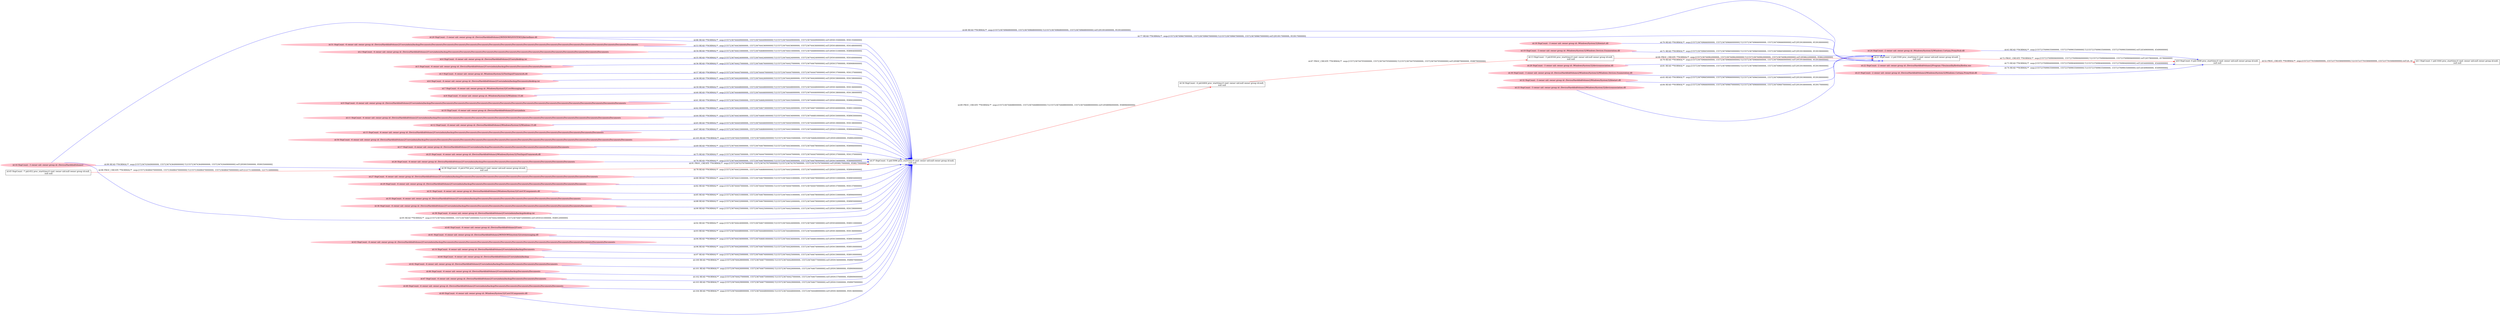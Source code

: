 digraph  {
rankdir=LR
"0"[color=black,label="id:0 HopCount: 0 pid:1608 proc_starttime:0 cmd: owner uid:null owner group id:null,\n null null", shape=box,style=solid];
"1"[color=black,label="id:1 HopCount: 1 pid:1644 proc_starttime:0 cmd: owner uid:null owner group id:null,\n null null", shape=box,style=solid];
"0" -> "1" [id=52,__obj="PROC_CREATE"color=red,label="id:52 PROC_CREATE **NORMAL**  seqs:[1557237703584000000, 1557237703584000000] T:[1557237703584000000, 1557237703584000000] relT:[0, 0]",style=solid];
"51"[color=pink,label="id:51 HopCount: -6 owner uid: owner group id: /Device/HarddiskVolume2/Users/admin/backup/Documents/Documents/Documents/Documents/Documents/Documents/Documents/Documents/Documents/Documents/Documents/Documents/Documents/Documents/Documents/Documents/Documents/Documents/Documents ", shape=oval,style=filled];
"37"[color=black,label="id:37 HopCount: -5 pid:5096 proc_starttime:0 cmd: owner uid:null owner group id:null,\n null null", shape=box,style=solid];
"51" -> "37" [id=53,__obj="READ"color=blue,label="id:53 READ **NORMAL**  seqs:[1557236744436000000, 1557236744436000000] T:[1557236744436000000, 1557236744436000000] relT:[959148000000, 959148000000]",style=solid];
"2"[color=pink,label="id:2 HopCount: -6 owner uid: owner group id: /Device/HarddiskVolume2/Users/admin/backup/Documents/Documents/Documents/Documents/Documents/Documents/Documents/Documents/Documents/Documents/Documents/Documents/Documents/Documents ", shape=oval,style=filled];
"2" -> "37" [id=54,__obj="READ"color=blue,label="id:54 READ **NORMAL**  seqs:[1557236744433000000, 1557236744680000000] T:[1557236744433000000, 1557236744680000000] relT:[959151000000, 958904000000]",style=solid];
"4"[color=pink,label="id:4 HopCount: -6 owner uid: owner group id: /Device/HarddiskVolume2/Users/desktop.ini ", shape=oval,style=filled];
"4" -> "37" [id=55,__obj="READ"color=blue,label="id:55 READ **NORMAL**  seqs:[1557236744424000000, 1557236744424000000] T:[1557236744424000000, 1557236744424000000] relT:[959160000000, 959160000000]",style=solid];
"5"[color=pink,label="id:5 HopCount: -6 owner uid: owner group id: /Device/HarddiskVolume2/Users/admin/backup/Documents/Documents/Documents/Documents ", shape=oval,style=filled];
"5" -> "37" [id=56,__obj="READ"color=blue,label="id:56 READ **NORMAL**  seqs:[1557236744427000000, 1557236744676000000] T:[1557236744427000000, 1557236744676000000] relT:[959157000000, 958908000000]",style=solid];
"3"[color=pink,label="id:3 HopCount: -6 owner uid: owner group id: /Windows/System32/TextInputFramework.dll ", shape=oval,style=filled];
"3" -> "37" [id=57,__obj="READ"color=blue,label="id:57 READ **NORMAL**  seqs:[1557236744447000000, 1557236744447000000] T:[1557236744447000000, 1557236744447000000] relT:[959137000000, 959137000000]",style=solid];
"6"[color=pink,label="id:6 HopCount: -6 owner uid: owner group id: /Device/HarddiskVolume2/Users/admin/backup/Documents/desktop.ini ", shape=oval,style=filled];
"6" -> "37" [id=58,__obj="READ"color=blue,label="id:58 READ **NORMAL**  seqs:[1557236744426000000, 1557236744426000000] T:[1557236744426000000, 1557236744426000000] relT:[959158000000, 959158000000]",style=solid];
"7"[color=pink,label="id:7 HopCount: -6 owner uid: owner group id: /Windows/System32/CoreMessaging.dll ", shape=oval,style=filled];
"7" -> "37" [id=59,__obj="READ"color=blue,label="id:59 READ **NORMAL**  seqs:[1557236744448000000, 1557236744448000000] T:[1557236744448000000, 1557236744448000000] relT:[959136000000, 959136000000]",style=solid];
"8"[color=pink,label="id:8 HopCount: -6 owner uid: owner group id: /Windows/System32/Windows.UI.dll ", shape=oval,style=filled];
"8" -> "37" [id=60,__obj="READ"color=blue,label="id:60 READ **NORMAL**  seqs:[1557236744446000000, 1557236744446000000] T:[1557236744446000000, 1557236744446000000] relT:[959138000000, 959138000000]",style=solid];
"9"[color=pink,label="id:9 HopCount: -6 owner uid: owner group id: /Device/HarddiskVolume2/Users/admin/backup/Documents/Documents/Documents/Documents/Documents/Documents/Documents/Documents/Documents/Documents/Documents/Documents/Documents/Documents/Documents/Documents/Documents ", shape=oval,style=filled];
"9" -> "37" [id=61,__obj="READ"color=blue,label="id:61 READ **NORMAL**  seqs:[1557236744435000000, 1557236744682000000] T:[1557236744435000000, 1557236744682000000] relT:[959149000000, 958902000000]",style=solid];
"10"[color=pink,label="id:10 HopCount: -6 owner uid: owner group id: /Device/HarddiskVolume2/Users/admin ", shape=oval,style=filled];
"10" -> "37" [id=62,__obj="READ"color=blue,label="id:62 READ **NORMAL**  seqs:[1557236744424000000, 1557236744673000000] T:[1557236744424000000, 1557236744673000000] relT:[959160000000, 958911000000]",style=solid];
"24"[color=pink,label="id:24 HopCount: -2 owner uid: owner group id: /Windows/System32/Windows.Cortana.ProxyStub.dll ", shape=oval,style=filled];
"24" -> "0" [id=63,__obj="READ"color=blue,label="id:63 READ **NORMAL**  seqs:[1557237699035000000, 1557237699035000000] T:[1557237699035000000, 1557237699035000000] relT:[4549000000, 4549000000]",style=solid];
"11"[color=pink,label="id:11 HopCount: -6 owner uid: owner group id: /Device/HarddiskVolume2/Users/admin/backup/Documents/Documents/Documents/Documents/Documents/Documents/Documents/Documents/Documents/Documents/Documents/Documents/Documents/Documents/Documents/Documents ", shape=oval,style=filled];
"11" -> "37" [id=64,__obj="READ"color=blue,label="id:64 READ **NORMAL**  seqs:[1557236744434000000, 1557236744681000000] T:[1557236744434000000, 1557236744681000000] relT:[959150000000, 958903000000]",style=solid];
"12"[color=pink,label="id:12 HopCount: -6 owner uid: owner group id: /Device/HarddiskVolume2/Windows/System32/Windows.UI.dll ", shape=oval,style=filled];
"12" -> "37" [id=65,__obj="READ"color=blue,label="id:65 READ **NORMAL**  seqs:[1557236744445000000, 1557236744446000000] T:[1557236744445000000, 1557236744446000000] relT:[959139000000, 959138000000]",style=solid];
"13"[color=black,label="id:13 HopCount: -3 pid:8164 proc_starttime:0 cmd: owner uid:null owner group id:null,\n null null", shape=box,style=solid];
"21"[color=black,label="id:21 HopCount: -2 pid:5500 proc_starttime:0 cmd: owner uid:null owner group id:null,\n null null", shape=box,style=solid];
"13" -> "21" [id=66,__obj="PROC_CREATE"color=red,label="id:66 PROC_CREATE **NORMAL**  seqs:[1557236744962000000, 1557236744962000000] T:[1557236744962000000, 1557236744962000000] relT:[958622000000, 958622000000]",style=solid];
"15"[color=pink,label="id:15 HopCount: -6 owner uid: owner group id: /Device/HarddiskVolume2/Users/admin/backup/Documents/Documents/Documents/Documents/Documents/Documents/Documents/Documents/Documents/Documents/Documents/Documents/Documents ", shape=oval,style=filled];
"15" -> "37" [id=67,__obj="READ"color=blue,label="id:67 READ **NORMAL**  seqs:[1557236744433000000, 1557236744680000000] T:[1557236744433000000, 1557236744680000000] relT:[959151000000, 958904000000]",style=solid];
"16"[color=pink,label="id:16 HopCount: -3 owner uid: owner group id: /Device/HarddiskVolume2 ", shape=oval,style=filled];
"16" -> "21" [id=68,__obj="READ"color=blue,label="id:68 READ **NORMAL**  seqs:[1557236749668000000, 1557236749668000000] T:[1557236749668000000, 1557236749668000000] relT:[953916000000, 953916000000]",style=solid];
"17"[color=pink,label="id:17 HopCount: -6 owner uid: owner group id: /Device/HarddiskVolume2/Users/admin/backup/Documents/Documents/Documents/Documents/Documents/Documents/Documents ", shape=oval,style=filled];
"17" -> "37" [id=69,__obj="READ"color=blue,label="id:69 READ **NORMAL**  seqs:[1557236744430000000, 1557236744678000000] T:[1557236744430000000, 1557236744678000000] relT:[959154000000, 958906000000]",style=solid];
"18"[color=pink,label="id:18 HopCount: -3 owner uid: owner group id: /Windows/System32/biwinrt.dll ", shape=oval,style=filled];
"18" -> "21" [id=70,__obj="READ"color=blue,label="id:70 READ **NORMAL**  seqs:[1557236749666000000, 1557236749666000000] T:[1557236749666000000, 1557236749666000000] relT:[953918000000, 953918000000]",style=solid];
"19"[color=pink,label="id:19 HopCount: -3 owner uid: owner group id: /Windows/System32/Windows.Devices.Enumeration.dll ", shape=oval,style=filled];
"19" -> "21" [id=71,__obj="READ"color=blue,label="id:71 READ **NORMAL**  seqs:[1557236749665000000, 1557236749665000000] T:[1557236749665000000, 1557236749665000000] relT:[953919000000, 953919000000]",style=solid];
"21" -> "0" [id=72,__obj="PROC_CREATE"color=red,label="id:72 PROC_CREATE **NORMAL**  seqs:[1557237699006000000, 1557237699006000000] T:[1557237699006000000, 1557237699006000000] relT:[4578000000, 4578000000]",style=solid];
"22"[color=pink,label="id:22 HopCount: -2 owner uid: owner group id: /Device/HarddiskVolume2/Program Files/mozilla/firefox/firefox.exe ", shape=oval,style=filled];
"22" -> "0" [id=73,__obj="READ"color=blue,label="id:73 READ **NORMAL**  seqs:[1557237699040000000, 1557237699040000000] T:[1557237699040000000, 1557237699040000000] relT:[4544000000, 4544000000]",style=solid];
"23"[color=pink,label="id:23 HopCount: -2 owner uid: owner group id: /Device/HarddiskVolume2/Windows/System32/Windows.Cortana.ProxyStub.dll ", shape=oval,style=filled];
"23" -> "0" [id=74,__obj="READ"color=blue,label="id:74 READ **NORMAL**  seqs:[1557237699035000000, 1557237699035000000] T:[1557237699035000000, 1557237699035000000] relT:[4549000000, 4549000000]",style=solid];
"25"[color=pink,label="id:25 HopCount: -6 owner uid: owner group id: /Device/HarddiskVolume2/Windows/System32/TextInputFramework.dll ", shape=oval,style=filled];
"25" -> "37" [id=75,__obj="READ"color=blue,label="id:75 READ **NORMAL**  seqs:[1557236744447000000, 1557236744447000000] T:[1557236744447000000, 1557236744447000000] relT:[959137000000, 959137000000]",style=solid];
"26"[color=pink,label="id:26 HopCount: -6 owner uid: owner group id: /Device/HarddiskVolume2/Users/admin/backup/Documents/Documents/Documents/Documents/Documents/Documents/Documents/Documents ", shape=oval,style=filled];
"26" -> "37" [id=76,__obj="READ"color=blue,label="id:76 READ **NORMAL**  seqs:[1557236744430000000, 1557236744678000000] T:[1557236744430000000, 1557236744678000000] relT:[959154000000, 958906000000]",style=solid];
"20"[color=pink,label="id:20 HopCount: -3 owner uid: owner group id: /Device/HarddiskVolume2/WINDOWS/SYSTEM32/kernelbase.dll ", shape=oval,style=filled];
"20" -> "21" [id=77,__obj="READ"color=blue,label="id:77 READ **NORMAL**  seqs:[1557236749667000000, 1557236749667000000] T:[1557236749667000000, 1557236749667000000] relT:[953917000000, 953917000000]",style=solid];
"27"[color=pink,label="id:27 HopCount: -6 owner uid: owner group id: /Device/HarddiskVolume2/Users/admin/backup/Documents/Documents/Documents/Documents/Documents/Documents/Documents/Documents/Documents/Documents/Documents/Documents ", shape=oval,style=filled];
"27" -> "37" [id=78,__obj="READ"color=blue,label="id:78 READ **NORMAL**  seqs:[1557236744432000000, 1557236744680000000] T:[1557236744432000000, 1557236744680000000] relT:[959152000000, 958904000000]",style=solid];
"28"[color=pink,label="id:28 HopCount: -3 owner uid: owner group id: /Windows/System32/deviceassociation.dll ", shape=oval,style=filled];
"28" -> "21" [id=79,__obj="READ"color=blue,label="id:79 READ **NORMAL**  seqs:[1557236749666000000, 1557236749666000000] T:[1557236749666000000, 1557236749666000000] relT:[953918000000, 953918000000]",style=solid];
"29"[color=pink,label="id:29 HopCount: -6 owner uid: owner group id: /Device/HarddiskVolume2/Users/admin/backup/Documents/Documents/Documents/Documents/Documents/Documents/Documents/Documents/Documents/Documents ", shape=oval,style=filled];
"29" -> "37" [id=80,__obj="READ"color=blue,label="id:80 READ **NORMAL**  seqs:[1557236744431000000, 1557236744679000000] T:[1557236744431000000, 1557236744679000000] relT:[959153000000, 958905000000]",style=solid];
"30"[color=pink,label="id:30 HopCount: -3 owner uid: owner group id: /Device/HarddiskVolume2/Windows/System32/Windows.Devices.Enumeration.dll ", shape=oval,style=filled];
"30" -> "21" [id=81,__obj="READ"color=blue,label="id:81 READ **NORMAL**  seqs:[1557236749665000000, 1557236749665000000] T:[1557236749665000000, 1557236749665000000] relT:[953919000000, 953919000000]",style=solid];
"31"[color=pink,label="id:31 HopCount: -6 owner uid: owner group id: /Device/HarddiskVolume2/Windows/System32/CoreUIComponents.dll ", shape=oval,style=filled];
"31" -> "37" [id=82,__obj="READ"color=blue,label="id:82 READ **NORMAL**  seqs:[1557236744447000000, 1557236744447000000] T:[1557236744447000000, 1557236744447000000] relT:[959137000000, 959137000000]",style=solid];
"32"[color=pink,label="id:32 HopCount: -3 owner uid: owner group id: /Device/HarddiskVolume2/Windows/System32/biwinrt.dll ", shape=oval,style=filled];
"32" -> "21" [id=83,__obj="READ"color=blue,label="id:83 READ **NORMAL**  seqs:[1557236749665000000, 1557236749666000000] T:[1557236749665000000, 1557236749666000000] relT:[953919000000, 953918000000]",style=solid];
"33"[color=pink,label="id:33 HopCount: -3 owner uid: owner group id: /Device/HarddiskVolume2/Windows/System32/deviceassociation.dll ", shape=oval,style=filled];
"33" -> "21" [id=84,__obj="READ"color=blue,label="id:84 READ **NORMAL**  seqs:[1557236749666000000, 1557236749667000000] T:[1557236749666000000, 1557236749667000000] relT:[953918000000, 953917000000]",style=solid];
"35"[color=pink,label="id:35 HopCount: -6 owner uid: owner group id: /Device/HarddiskVolume2/Users/admin/backup/Documents/Documents/Documents/Documents/Documents/Documents/Documents/Documents/Documents ", shape=oval,style=filled];
"35" -> "37" [id=85,__obj="READ"color=blue,label="id:85 READ **NORMAL**  seqs:[1557236744431000000, 1557236744678000000] T:[1557236744431000000, 1557236744678000000] relT:[959153000000, 958906000000]",style=solid];
"20" -> "37" [id=86,__obj="READ"color=blue,label="id:86 READ **NORMAL**  seqs:[1557236744449000000, 1557236744449000000] T:[1557236744449000000, 1557236744449000000] relT:[959135000000, 959135000000]",style=solid];
"34"[color=black,label="id:34 HopCount: -4 pid:6404 proc_starttime:0 cmd: owner uid:null owner group id:null,\n null null", shape=box,style=solid];
"34" -> "13" [id=87,__obj="PROC_CREATE"color=red,label="id:87 PROC_CREATE **NORMAL**  seqs:[1557236744705000000, 1557236744705000000] T:[1557236744705000000, 1557236744705000000] relT:[958879000000, 958879000000]",style=solid];
"36"[color=pink,label="id:36 HopCount: -6 owner uid: owner group id: /Device/HarddiskVolume2/Users/admin/backup/Documents/Documents/Documents/Documents/Documents/Documents/Documents/Documents/Documents/Documents/Documents ", shape=oval,style=filled];
"36" -> "37" [id=88,__obj="READ"color=blue,label="id:88 READ **NORMAL**  seqs:[1557236744432000000, 1557236744679000000] T:[1557236744432000000, 1557236744679000000] relT:[959152000000, 958905000000]",style=solid];
"37" -> "34" [id=89,__obj="PROC_CREATE"color=red,label="id:89 PROC_CREATE **NORMAL**  seqs:[1557236744688000000, 1557236744688000000] T:[1557236744688000000, 1557236744688000000] relT:[958896000000, 958896000000]",style=solid];
"38"[color=pink,label="id:38 HopCount: -6 owner uid: owner group id: /Device/HarddiskVolume2/Users/admin/backup/desktop.ini ", shape=oval,style=filled];
"38" -> "37" [id=90,__obj="READ"color=blue,label="id:90 READ **NORMAL**  seqs:[1557236744425000000, 1557236744425000000] T:[1557236744425000000, 1557236744425000000] relT:[959159000000, 959159000000]",style=solid];
"39"[color=black,label="id:39 HopCount: -6 pid:4704 proc_starttime:0 cmd: owner uid:null owner group id:null,\n null null", shape=box,style=solid];
"39" -> "37" [id=91,__obj="PROC_CREATE"color=red,label="id:91 PROC_CREATE **NORMAL**  seqs:[1557236743767000000, 1557236743767000000] T:[1557236743767000000, 1557236743767000000] relT:[959817000000, 959817000000]",style=solid];
"40"[color=pink,label="id:40 HopCount: -6 owner uid: owner group id: /Device/HarddiskVolume2/Users ", shape=oval,style=filled];
"40" -> "37" [id=92,__obj="READ"color=blue,label="id:92 READ **NORMAL**  seqs:[1557236744424000000, 1557236744673000000] T:[1557236744424000000, 1557236744673000000] relT:[959160000000, 958911000000]",style=solid];
"41"[color=pink,label="id:41 HopCount: -6 owner uid: owner group id: /Device/HarddiskVolume2/WINDOWS/system32/coremessaging.dll ", shape=oval,style=filled];
"41" -> "37" [id=93,__obj="READ"color=blue,label="id:93 READ **NORMAL**  seqs:[1557236744448000000, 1557236744448000000] T:[1557236744448000000, 1557236744448000000] relT:[959136000000, 959136000000]",style=solid];
"43"[color=pink,label="id:43 HopCount: -6 owner uid: owner group id: /Device/HarddiskVolume2/Users/admin/backup/Documents/Documents/Documents/Documents/Documents/Documents/Documents/Documents/Documents/Documents/Documents/Documents/Documents/Documents/Documents ", shape=oval,style=filled];
"43" -> "37" [id=94,__obj="READ"color=blue,label="id:94 READ **NORMAL**  seqs:[1557236744434000000, 1557236744681000000] T:[1557236744434000000, 1557236744681000000] relT:[959150000000, 958903000000]",style=solid];
"16" -> "37" [id=95,__obj="READ"color=blue,label="id:95 READ **NORMAL**  seqs:[1557236744423000000, 1557236744672000000] T:[1557236744423000000, 1557236744672000000] relT:[959161000000, 958912000000]",style=solid];
"14"[color=pink,label="id:14 HopCount: -6 owner uid: owner group id: /Device/HarddiskVolume2/Users/admin/backup/Documents ", shape=oval,style=filled];
"14" -> "37" [id=96,__obj="READ"color=blue,label="id:96 READ **NORMAL**  seqs:[1557236744426000000, 1557236744674000000] T:[1557236744426000000, 1557236744674000000] relT:[959158000000, 958910000000]",style=solid];
"44"[color=pink,label="id:44 HopCount: -6 owner uid: owner group id: /Device/HarddiskVolume2/Users/admin/backup ", shape=oval,style=filled];
"44" -> "37" [id=97,__obj="READ"color=blue,label="id:97 READ **NORMAL**  seqs:[1557236744425000000, 1557236744674000000] T:[1557236744425000000, 1557236744674000000] relT:[959159000000, 958910000000]",style=solid];
"45"[color=black,label="id:45 HopCount: -7 pid:452 proc_starttime:0 cmd: owner uid:null owner group id:null,\n null null", shape=box,style=solid];
"45" -> "39" [id=98,__obj="PROC_CREATE"color=red,label="id:98 PROC_CREATE **NORMAL**  seqs:[1557236486470000000, 1557236486470000000] T:[1557236486470000000, 1557236486470000000] relT:[1217114000000, 1217114000000]",style=solid];
"16" -> "39" [id=99,__obj="READ"color=blue,label="id:99 READ **NORMAL**  seqs:[1557236743649000000, 1557236743649000000] T:[1557236743649000000, 1557236743649000000] relT:[959935000000, 959935000000]",style=solid];
"42"[color=pink,label="id:42 HopCount: -6 owner uid: owner group id: /Device/HarddiskVolume2/Users/admin/backup/Documents/Documents/Documents/Documents/Documents ", shape=oval,style=filled];
"42" -> "37" [id=100,__obj="READ"color=blue,label="id:100 READ **NORMAL**  seqs:[1557236744428000000, 1557236744677000000] T:[1557236744428000000, 1557236744677000000] relT:[959156000000, 958907000000]",style=solid];
"46"[color=pink,label="id:46 HopCount: -6 owner uid: owner group id: /Device/HarddiskVolume2/Users/admin/backup/Documents/Documents ", shape=oval,style=filled];
"46" -> "37" [id=101,__obj="READ"color=blue,label="id:101 READ **NORMAL**  seqs:[1557236744426000000, 1557236744675000000] T:[1557236744426000000, 1557236744675000000] relT:[959158000000, 958909000000]",style=solid];
"47"[color=pink,label="id:47 HopCount: -6 owner uid: owner group id: /Device/HarddiskVolume2/Users/admin/backup/Documents/Documents/Documents ", shape=oval,style=filled];
"47" -> "37" [id=102,__obj="READ"color=blue,label="id:102 READ **NORMAL**  seqs:[1557236744427000000, 1557236744675000000] T:[1557236744427000000, 1557236744675000000] relT:[959157000000, 958909000000]",style=solid];
"48"[color=pink,label="id:48 HopCount: -6 owner uid: owner group id: /Device/HarddiskVolume2/Users/admin/backup/Documents/Documents/Documents/Documents/Documents/Documents ", shape=oval,style=filled];
"48" -> "37" [id=103,__obj="READ"color=blue,label="id:103 READ **NORMAL**  seqs:[1557236744429000000, 1557236744677000000] T:[1557236744429000000, 1557236744677000000] relT:[959155000000, 958907000000]",style=solid];
"49"[color=pink,label="id:49 HopCount: -6 owner uid: owner group id: /Windows/System32/CoreUIComponents.dll ", shape=oval,style=filled];
"49" -> "37" [id=104,__obj="READ"color=blue,label="id:104 READ **NORMAL**  seqs:[1557236744448000000, 1557236744448000000] T:[1557236744448000000, 1557236744448000000] relT:[959136000000, 959136000000]",style=solid];
"50"[color=pink,label="id:50 HopCount: -6 owner uid: owner group id: /Device/HarddiskVolume2/Users/admin/backup/Documents/Documents/Documents/Documents/Documents/Documents/Documents/Documents/Documents/Documents/Documents/Documents/Documents/Documents/Documents/Documents/Documents/Documents ", shape=oval,style=filled];
"50" -> "37" [id=105,__obj="READ"color=blue,label="id:105 READ **NORMAL**  seqs:[1557236744435000000, 1557236744682000000] T:[1557236744435000000, 1557236744682000000] relT:[959149000000, 958902000000]",style=solid];
}